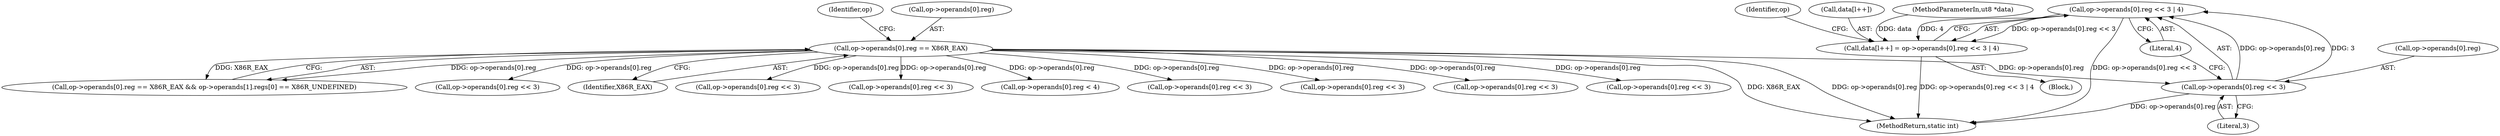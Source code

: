digraph "0_radare2_f17bfd9f1da05f30f23a4dd05e9d2363e1406948@API" {
"1002646" [label="(Call,op->operands[0].reg << 3 | 4)"];
"1002647" [label="(Call,op->operands[0].reg << 3)"];
"1002031" [label="(Call,op->operands[0].reg == X86R_EAX)"];
"1002641" [label="(Call,data[l++] = op->operands[0].reg << 3 | 4)"];
"1003216" [label="(MethodReturn,static int)"];
"1002030" [label="(Call,op->operands[0].reg == X86R_EAX && op->operands[1].regs[0] == X86R_UNDEFINED)"];
"1002640" [label="(Block,)"];
"1002656" [label="(Literal,4)"];
"1002032" [label="(Call,op->operands[0].reg)"];
"1002648" [label="(Call,op->operands[0].reg)"];
"1000104" [label="(MethodParameterIn,ut8 *data)"];
"1002045" [label="(Identifier,op)"];
"1002562" [label="(Call,op->operands[0].reg << 3)"];
"1002655" [label="(Literal,3)"];
"1002031" [label="(Call,op->operands[0].reg == X86R_EAX)"];
"1002039" [label="(Identifier,X86R_EAX)"];
"1002663" [label="(Identifier,op)"];
"1003044" [label="(Call,op->operands[0].reg << 3)"];
"1002586" [label="(Call,op->operands[0].reg << 3)"];
"1002201" [label="(Call,op->operands[0].reg < 4)"];
"1002646" [label="(Call,op->operands[0].reg << 3 | 4)"];
"1002641" [label="(Call,data[l++] = op->operands[0].reg << 3 | 4)"];
"1002921" [label="(Call,op->operands[0].reg << 3)"];
"1002647" [label="(Call,op->operands[0].reg << 3)"];
"1002792" [label="(Call,op->operands[0].reg << 3)"];
"1002642" [label="(Call,data[l++])"];
"1002311" [label="(Call,op->operands[0].reg << 3)"];
"1002229" [label="(Call,op->operands[0].reg << 3)"];
"1002646" -> "1002641"  [label="AST: "];
"1002646" -> "1002656"  [label="CFG: "];
"1002647" -> "1002646"  [label="AST: "];
"1002656" -> "1002646"  [label="AST: "];
"1002641" -> "1002646"  [label="CFG: "];
"1002646" -> "1003216"  [label="DDG: op->operands[0].reg << 3"];
"1002646" -> "1002641"  [label="DDG: op->operands[0].reg << 3"];
"1002646" -> "1002641"  [label="DDG: 4"];
"1002647" -> "1002646"  [label="DDG: op->operands[0].reg"];
"1002647" -> "1002646"  [label="DDG: 3"];
"1002647" -> "1002655"  [label="CFG: "];
"1002648" -> "1002647"  [label="AST: "];
"1002655" -> "1002647"  [label="AST: "];
"1002656" -> "1002647"  [label="CFG: "];
"1002647" -> "1003216"  [label="DDG: op->operands[0].reg"];
"1002031" -> "1002647"  [label="DDG: op->operands[0].reg"];
"1002031" -> "1002030"  [label="AST: "];
"1002031" -> "1002039"  [label="CFG: "];
"1002032" -> "1002031"  [label="AST: "];
"1002039" -> "1002031"  [label="AST: "];
"1002045" -> "1002031"  [label="CFG: "];
"1002030" -> "1002031"  [label="CFG: "];
"1002031" -> "1003216"  [label="DDG: op->operands[0].reg"];
"1002031" -> "1003216"  [label="DDG: X86R_EAX"];
"1002031" -> "1002030"  [label="DDG: op->operands[0].reg"];
"1002031" -> "1002030"  [label="DDG: X86R_EAX"];
"1002031" -> "1002201"  [label="DDG: op->operands[0].reg"];
"1002031" -> "1002229"  [label="DDG: op->operands[0].reg"];
"1002031" -> "1002311"  [label="DDG: op->operands[0].reg"];
"1002031" -> "1002562"  [label="DDG: op->operands[0].reg"];
"1002031" -> "1002586"  [label="DDG: op->operands[0].reg"];
"1002031" -> "1002792"  [label="DDG: op->operands[0].reg"];
"1002031" -> "1002921"  [label="DDG: op->operands[0].reg"];
"1002031" -> "1003044"  [label="DDG: op->operands[0].reg"];
"1002641" -> "1002640"  [label="AST: "];
"1002642" -> "1002641"  [label="AST: "];
"1002663" -> "1002641"  [label="CFG: "];
"1002641" -> "1003216"  [label="DDG: op->operands[0].reg << 3 | 4"];
"1000104" -> "1002641"  [label="DDG: data"];
}
